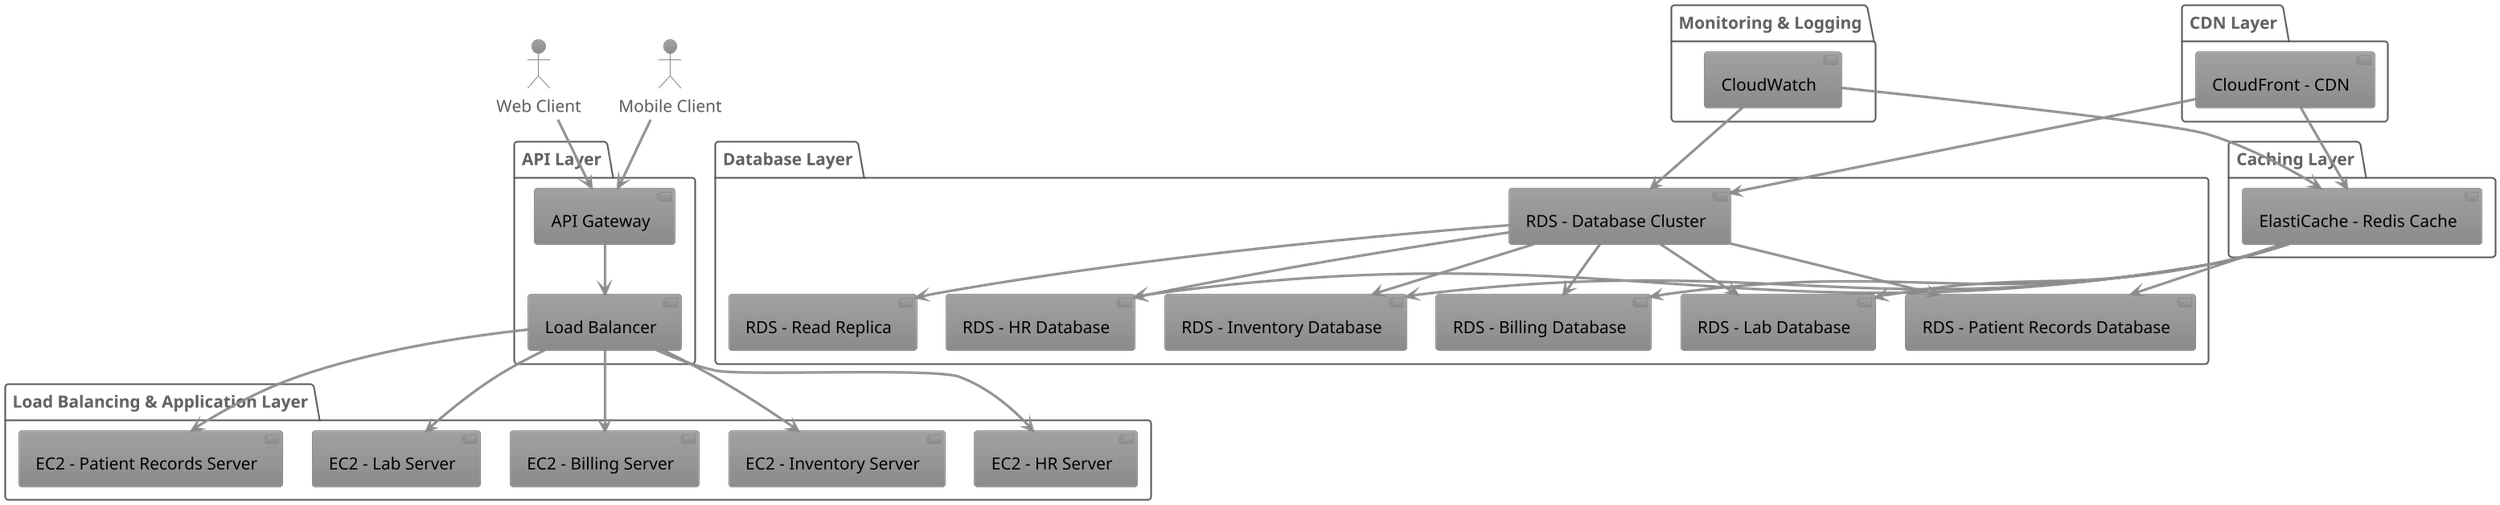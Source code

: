 @startuml
!theme aws-orange
skinparam defaultFontSize 20  
skinparam packageTitleFontSize 24  
skinparam componentFontSize 20  
skinparam componentSpacing 40  
skinparam monochrome true  
skinparam usecaseFontColor black  
skinparam componentFontColor black  
skinparam packageTitleFontColor black  

actor "Web Client" as Web
actor "Mobile Client" as Mobile

package "API Layer" {
  [API Gateway] --> [Load Balancer]
}

package "Load Balancing & Application Layer" {
  [Load Balancer] --> [EC2 - HR Server]
  [Load Balancer] --> [EC2 - Inventory Server]
  [Load Balancer] --> [EC2 - Billing Server]
  [Load Balancer] --> [EC2 - Lab Server]
  [Load Balancer] --> [EC2 - Patient Records Server]
}

package "Database Layer" {  
  [RDS - Database Cluster] --> [RDS - HR Database]  
  [RDS - Database Cluster] --> [RDS - Inventory Database]  
  [RDS - Database Cluster] --> [RDS - Billing Database]  
  [RDS - Database Cluster] --> [RDS - Lab Database]  
  [RDS - Database Cluster] --> [RDS - Patient Records Database]  
  [RDS - Database Cluster] --> [RDS - Read Replica]  
}  

package "Caching Layer" {  
  [ElastiCache - Redis Cache] --> [RDS - HR Database]  
  [ElastiCache - Redis Cache] --> [RDS - Inventory Database]  
  [ElastiCache - Redis Cache] --> [RDS - Billing Database]  
  [ElastiCache - Redis Cache] --> [RDS - Lab Database]  
  [ElastiCache - Redis Cache] --> [RDS - Patient Records Database]  
}  

package "Monitoring & Logging" {  
  [CloudWatch] --> [RDS - Database Cluster]  
  [CloudWatch] --> [ElastiCache - Redis Cache]  
}  

package "CDN Layer" {  
  [CloudFront - CDN] --> [ElastiCache - Redis Cache]  
  [CloudFront - CDN] --> [RDS - Database Cluster]  
}

Web --> [API Gateway]
Mobile --> [API Gateway]
@enduml
